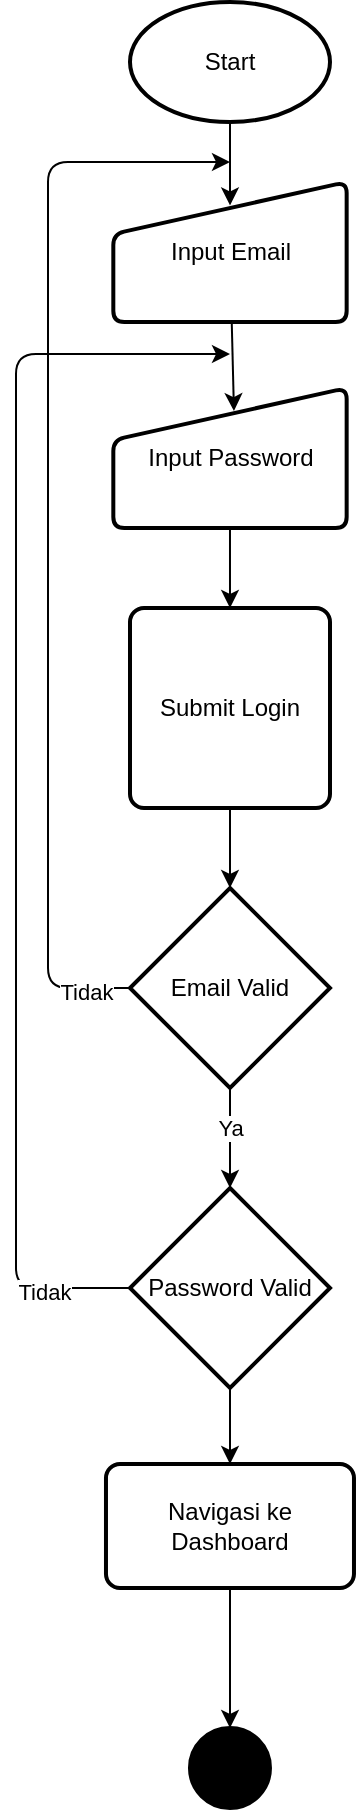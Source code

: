 <mxfile>
    <diagram id="bls75eVNkI2xiVVGIhuV" name="Flowchart Login">
        <mxGraphModel dx="909" dy="771" grid="0" gridSize="10" guides="1" tooltips="1" connect="1" arrows="1" fold="1" page="1" pageScale="1" pageWidth="850" pageHeight="1100" background="#FFFFFF" math="0" shadow="0">
            <root>
                <mxCell id="0"/>
                <mxCell id="1" parent="0"/>
                <mxCell id="6" style="edgeStyle=none;html=1;entryX=0.5;entryY=0.167;entryDx=0;entryDy=0;entryPerimeter=0;" parent="1" source="4" target="5" edge="1">
                    <mxGeometry relative="1" as="geometry"/>
                </mxCell>
                <mxCell id="4" value="Start" style="strokeWidth=2;html=1;shape=mxgraph.flowchart.start_1;whiteSpace=wrap;" parent="1" vertex="1">
                    <mxGeometry x="130" y="90" width="100" height="60" as="geometry"/>
                </mxCell>
                <mxCell id="9" style="edgeStyle=none;html=1;entryX=0.517;entryY=0.165;entryDx=0;entryDy=0;entryPerimeter=0;" parent="1" source="5" target="7" edge="1">
                    <mxGeometry relative="1" as="geometry"/>
                </mxCell>
                <mxCell id="5" value="Input Email" style="html=1;strokeWidth=2;shape=manualInput;whiteSpace=wrap;rounded=1;size=26;arcSize=11;" parent="1" vertex="1">
                    <mxGeometry x="121.66" y="180" width="116.67" height="70" as="geometry"/>
                </mxCell>
                <mxCell id="12" style="edgeStyle=none;html=1;entryX=0.5;entryY=0;entryDx=0;entryDy=0;" parent="1" source="7" target="11" edge="1">
                    <mxGeometry relative="1" as="geometry"/>
                </mxCell>
                <mxCell id="7" value="Input Password" style="html=1;strokeWidth=2;shape=manualInput;whiteSpace=wrap;rounded=1;size=26;arcSize=11;" parent="1" vertex="1">
                    <mxGeometry x="121.66" y="283" width="116.67" height="70" as="geometry"/>
                </mxCell>
                <mxCell id="14" style="edgeStyle=none;html=1;entryX=0.5;entryY=0;entryDx=0;entryDy=0;entryPerimeter=0;" parent="1" source="11" target="13" edge="1">
                    <mxGeometry relative="1" as="geometry"/>
                </mxCell>
                <mxCell id="11" value="Submit Login" style="rounded=1;whiteSpace=wrap;html=1;absoluteArcSize=1;arcSize=14;strokeWidth=2;" parent="1" vertex="1">
                    <mxGeometry x="130" y="393" width="100" height="100" as="geometry"/>
                </mxCell>
                <mxCell id="15" style="edgeStyle=elbowEdgeStyle;html=1;" parent="1" source="13" edge="1">
                    <mxGeometry relative="1" as="geometry">
                        <mxPoint x="180" y="170" as="targetPoint"/>
                        <Array as="points">
                            <mxPoint x="89" y="396"/>
                        </Array>
                    </mxGeometry>
                </mxCell>
                <mxCell id="16" value="Tidak" style="edgeLabel;html=1;align=center;verticalAlign=middle;resizable=0;points=[];" parent="15" vertex="1" connectable="0">
                    <mxGeometry x="-0.845" y="-2" relative="1" as="geometry">
                        <mxPoint x="17" y="3" as="offset"/>
                    </mxGeometry>
                </mxCell>
                <mxCell id="18" style="edgeStyle=elbowEdgeStyle;html=1;entryX=0.5;entryY=0;entryDx=0;entryDy=0;entryPerimeter=0;" parent="1" source="13" target="17" edge="1">
                    <mxGeometry relative="1" as="geometry"/>
                </mxCell>
                <mxCell id="19" value="Ya" style="edgeLabel;html=1;align=center;verticalAlign=middle;resizable=0;points=[];" parent="18" vertex="1" connectable="0">
                    <mxGeometry x="-0.515" y="1" relative="1" as="geometry">
                        <mxPoint x="-1" y="8" as="offset"/>
                    </mxGeometry>
                </mxCell>
                <mxCell id="13" value="Email Valid" style="strokeWidth=2;html=1;shape=mxgraph.flowchart.decision;whiteSpace=wrap;" parent="1" vertex="1">
                    <mxGeometry x="129.99" y="533" width="100" height="100" as="geometry"/>
                </mxCell>
                <mxCell id="20" style="edgeStyle=elbowEdgeStyle;html=1;" parent="1" source="17" edge="1">
                    <mxGeometry relative="1" as="geometry">
                        <mxPoint x="180" y="266" as="targetPoint"/>
                        <Array as="points">
                            <mxPoint x="73" y="515"/>
                        </Array>
                    </mxGeometry>
                </mxCell>
                <mxCell id="21" value="Tidak" style="edgeLabel;html=1;align=center;verticalAlign=middle;resizable=0;points=[];" parent="20" vertex="1" connectable="0">
                    <mxGeometry x="-0.862" y="2" relative="1" as="geometry">
                        <mxPoint as="offset"/>
                    </mxGeometry>
                </mxCell>
                <mxCell id="23" style="edgeStyle=elbowEdgeStyle;html=1;entryX=0.5;entryY=0;entryDx=0;entryDy=0;" parent="1" source="17" target="22" edge="1">
                    <mxGeometry relative="1" as="geometry"/>
                </mxCell>
                <mxCell id="17" value="Password Valid" style="strokeWidth=2;html=1;shape=mxgraph.flowchart.decision;whiteSpace=wrap;" parent="1" vertex="1">
                    <mxGeometry x="130" y="683" width="100" height="100" as="geometry"/>
                </mxCell>
                <mxCell id="25" style="edgeStyle=elbowEdgeStyle;html=1;entryX=0.5;entryY=0;entryDx=0;entryDy=0;entryPerimeter=0;" parent="1" source="22" target="26" edge="1">
                    <mxGeometry relative="1" as="geometry">
                        <mxPoint x="180" y="973" as="targetPoint"/>
                    </mxGeometry>
                </mxCell>
                <mxCell id="22" value="Navigasi ke Dashboard" style="rounded=1;whiteSpace=wrap;html=1;absoluteArcSize=1;arcSize=14;strokeWidth=2;" parent="1" vertex="1">
                    <mxGeometry x="117.99" y="821" width="124" height="62" as="geometry"/>
                </mxCell>
                <mxCell id="26" value="" style="strokeWidth=2;html=1;shape=mxgraph.flowchart.start_2;whiteSpace=wrap;fillColor=#000000;" parent="1" vertex="1">
                    <mxGeometry x="159.99" y="953" width="40" height="40" as="geometry"/>
                </mxCell>
            </root>
        </mxGraphModel>
    </diagram>
</mxfile>
